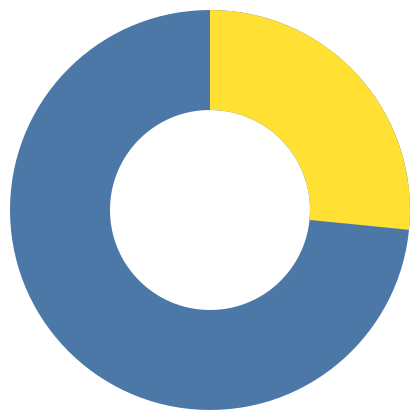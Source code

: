 {
  "$schema": "https://vega.github.io/schema/vega/v5.json",
  "description": "Murder Victim ratio: ",
  "background": "white",
  "padding": 5,
  "width": 200,
  "height": 200,
  "style": "cell",
  "encode": {"update": {"stroke": {"value": null}}},
  "data": [
    {
      "name": "source_0",
      "values": [
        {"Gender": "Men", "value": 79},
        {"Gender": "Women", "value": 21}
      ]
    },
    {
      "name": "data_0",
      "source": "source_0",
      "transform": [
        {
          "type": "filter",
          "expr": "isValid(datum[\"value\"]) && isFinite(+datum[\"value\"])"
        }
      ]
    }
  ],
  "marks": [
    {
      "name": "marks",
      "type": "arc",
      "style": ["arc"],
      "from": {"data": "data_0"},
      "encode": {
        "update": {
          "innerRadius": {"value": 50},
          "fill": [
            {"test": "datum['value']<79", "value": "#ffe033"},
            {"value": "#4c78a8"}
          ],
          "description": {
            "signal": "\"value: \" + (format(datum[\"value\"], \"\"))"
          },
          "x": {"signal": "width", "mult": 0.5},
          "y": {"signal": "height", "mult": 0.5},
          "outerRadius": {"signal": "min(width,height)/2"},
          "startAngle": {"scale": "theta", "field": "value"},
          "endAngle": {"scale": "theta", "value": 0}
        }
      }
    }
  ],
  "scales": [
    {
      "name": "theta",
      "type": "linear",
      "domain": {"data": "data_0", "field": "value"},
      "range": [0, 6.283185307179586],
      "zero": true
    }
  ],
  "config": {}
}